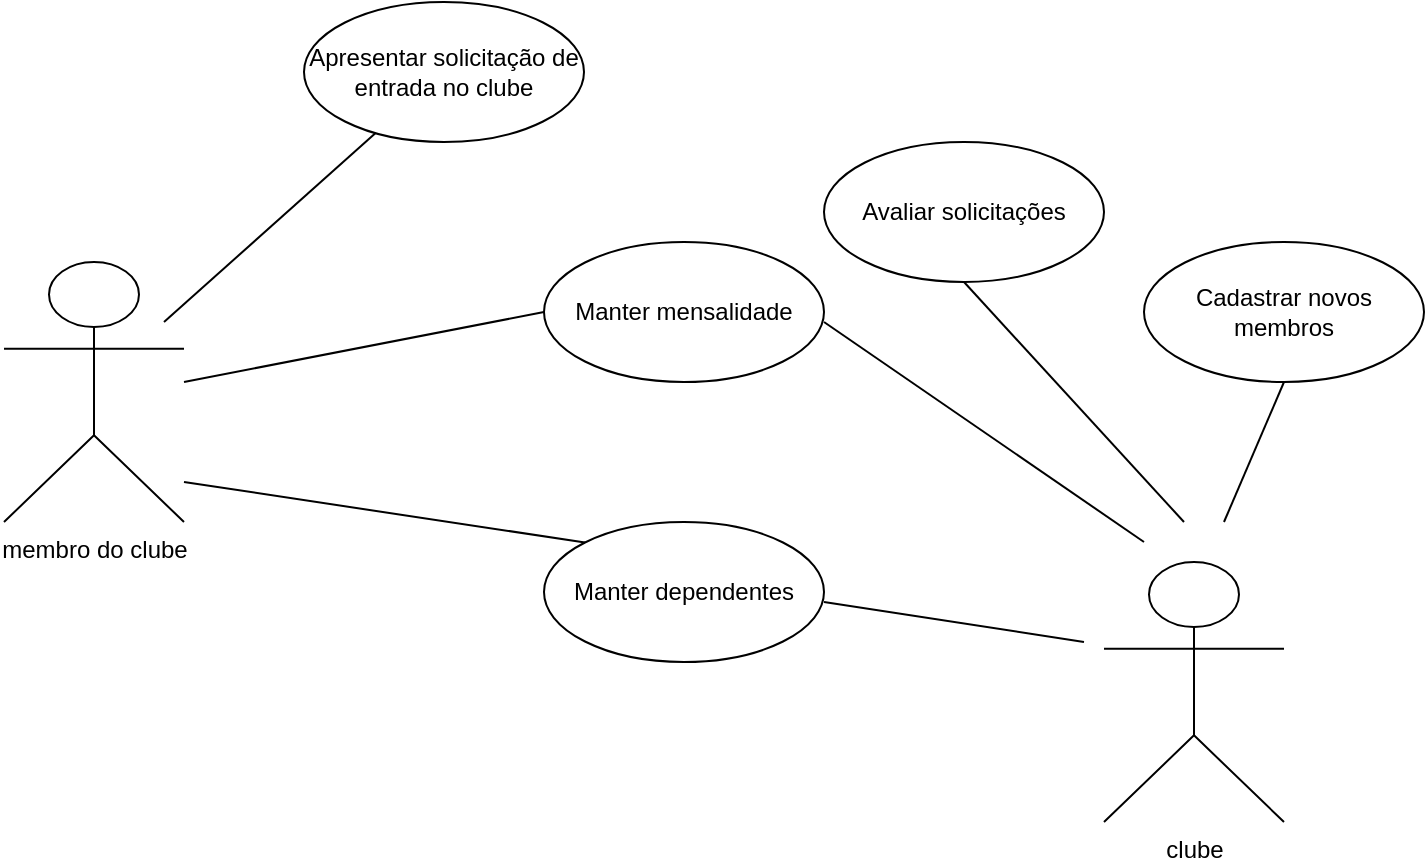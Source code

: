 <mxfile version="21.1.6" type="github">
  <diagram name="Página-1" id="384RNy8xycjuMhjqXKzM">
    <mxGraphModel dx="1377" dy="796" grid="1" gridSize="10" guides="1" tooltips="1" connect="1" arrows="1" fold="1" page="1" pageScale="1" pageWidth="827" pageHeight="1169" math="0" shadow="0">
      <root>
        <mxCell id="0" />
        <mxCell id="1" parent="0" />
        <mxCell id="flSsCYXYwXLomDibyD00-1" value="clube" style="shape=umlActor;html=1;verticalLabelPosition=bottom;verticalAlign=top;align=center;" parent="1" vertex="1">
          <mxGeometry x="640" y="480" width="90" height="130" as="geometry" />
        </mxCell>
        <mxCell id="flSsCYXYwXLomDibyD00-2" value="Apresentar solicitação de entrada no clube" style="ellipse;whiteSpace=wrap;html=1;" parent="1" vertex="1">
          <mxGeometry x="240" y="200" width="140" height="70" as="geometry" />
        </mxCell>
        <mxCell id="flSsCYXYwXLomDibyD00-3" value="" style="edgeStyle=none;html=1;endArrow=none;verticalAlign=bottom;rounded=0;" parent="1" target="flSsCYXYwXLomDibyD00-2" edge="1">
          <mxGeometry width="160" relative="1" as="geometry">
            <mxPoint x="170" y="360" as="sourcePoint" />
            <mxPoint x="330" y="360" as="targetPoint" />
          </mxGeometry>
        </mxCell>
        <mxCell id="flSsCYXYwXLomDibyD00-4" value="Manter mensalidade" style="ellipse;whiteSpace=wrap;html=1;" parent="1" vertex="1">
          <mxGeometry x="360" y="320" width="140" height="70" as="geometry" />
        </mxCell>
        <mxCell id="flSsCYXYwXLomDibyD00-5" value="" style="edgeStyle=none;html=1;endArrow=none;verticalAlign=bottom;rounded=0;entryX=0;entryY=0.5;entryDx=0;entryDy=0;" parent="1" target="flSsCYXYwXLomDibyD00-4" edge="1">
          <mxGeometry width="160" relative="1" as="geometry">
            <mxPoint x="180" y="390" as="sourcePoint" />
            <mxPoint x="286" y="276" as="targetPoint" />
          </mxGeometry>
        </mxCell>
        <mxCell id="WLbWPHq3U6ojiMqZ5sju-1" value="Manter dependentes" style="ellipse;whiteSpace=wrap;html=1;" vertex="1" parent="1">
          <mxGeometry x="360" y="460" width="140" height="70" as="geometry" />
        </mxCell>
        <mxCell id="WLbWPHq3U6ojiMqZ5sju-2" value="" style="edgeStyle=none;html=1;endArrow=none;verticalAlign=bottom;rounded=0;entryX=0;entryY=0;entryDx=0;entryDy=0;" edge="1" parent="1" target="WLbWPHq3U6ojiMqZ5sju-1">
          <mxGeometry width="160" relative="1" as="geometry">
            <mxPoint x="180" y="440" as="sourcePoint" />
            <mxPoint x="320" y="435" as="targetPoint" />
          </mxGeometry>
        </mxCell>
        <mxCell id="WLbWPHq3U6ojiMqZ5sju-3" value="membro do clube" style="shape=umlActor;html=1;verticalLabelPosition=bottom;verticalAlign=top;align=center;" vertex="1" parent="1">
          <mxGeometry x="90" y="330" width="90" height="130" as="geometry" />
        </mxCell>
        <mxCell id="WLbWPHq3U6ojiMqZ5sju-4" value="" style="edgeStyle=none;html=1;endArrow=none;verticalAlign=bottom;rounded=0;" edge="1" parent="1">
          <mxGeometry width="160" relative="1" as="geometry">
            <mxPoint x="500" y="360" as="sourcePoint" />
            <mxPoint x="660" y="470" as="targetPoint" />
          </mxGeometry>
        </mxCell>
        <mxCell id="WLbWPHq3U6ojiMqZ5sju-5" value="Avaliar solicitações" style="ellipse;whiteSpace=wrap;html=1;" vertex="1" parent="1">
          <mxGeometry x="500" y="270" width="140" height="70" as="geometry" />
        </mxCell>
        <mxCell id="WLbWPHq3U6ojiMqZ5sju-6" value="" style="edgeStyle=none;html=1;endArrow=none;verticalAlign=bottom;rounded=0;exitX=0.5;exitY=1;exitDx=0;exitDy=0;" edge="1" parent="1" source="WLbWPHq3U6ojiMqZ5sju-5">
          <mxGeometry width="160" relative="1" as="geometry">
            <mxPoint x="620" y="340" as="sourcePoint" />
            <mxPoint x="680" y="460" as="targetPoint" />
          </mxGeometry>
        </mxCell>
        <mxCell id="WLbWPHq3U6ojiMqZ5sju-8" value="" style="edgeStyle=none;html=1;endArrow=none;verticalAlign=bottom;rounded=0;" edge="1" parent="1">
          <mxGeometry width="160" relative="1" as="geometry">
            <mxPoint x="500" y="500" as="sourcePoint" />
            <mxPoint x="630" y="520" as="targetPoint" />
          </mxGeometry>
        </mxCell>
        <mxCell id="WLbWPHq3U6ojiMqZ5sju-10" value="Cadastrar novos membros" style="ellipse;whiteSpace=wrap;html=1;" vertex="1" parent="1">
          <mxGeometry x="660" y="320" width="140" height="70" as="geometry" />
        </mxCell>
        <mxCell id="WLbWPHq3U6ojiMqZ5sju-11" value="" style="edgeStyle=none;html=1;endArrow=none;verticalAlign=bottom;rounded=0;" edge="1" parent="1">
          <mxGeometry width="160" relative="1" as="geometry">
            <mxPoint x="730" y="390" as="sourcePoint" />
            <mxPoint x="700" y="460" as="targetPoint" />
          </mxGeometry>
        </mxCell>
      </root>
    </mxGraphModel>
  </diagram>
</mxfile>
